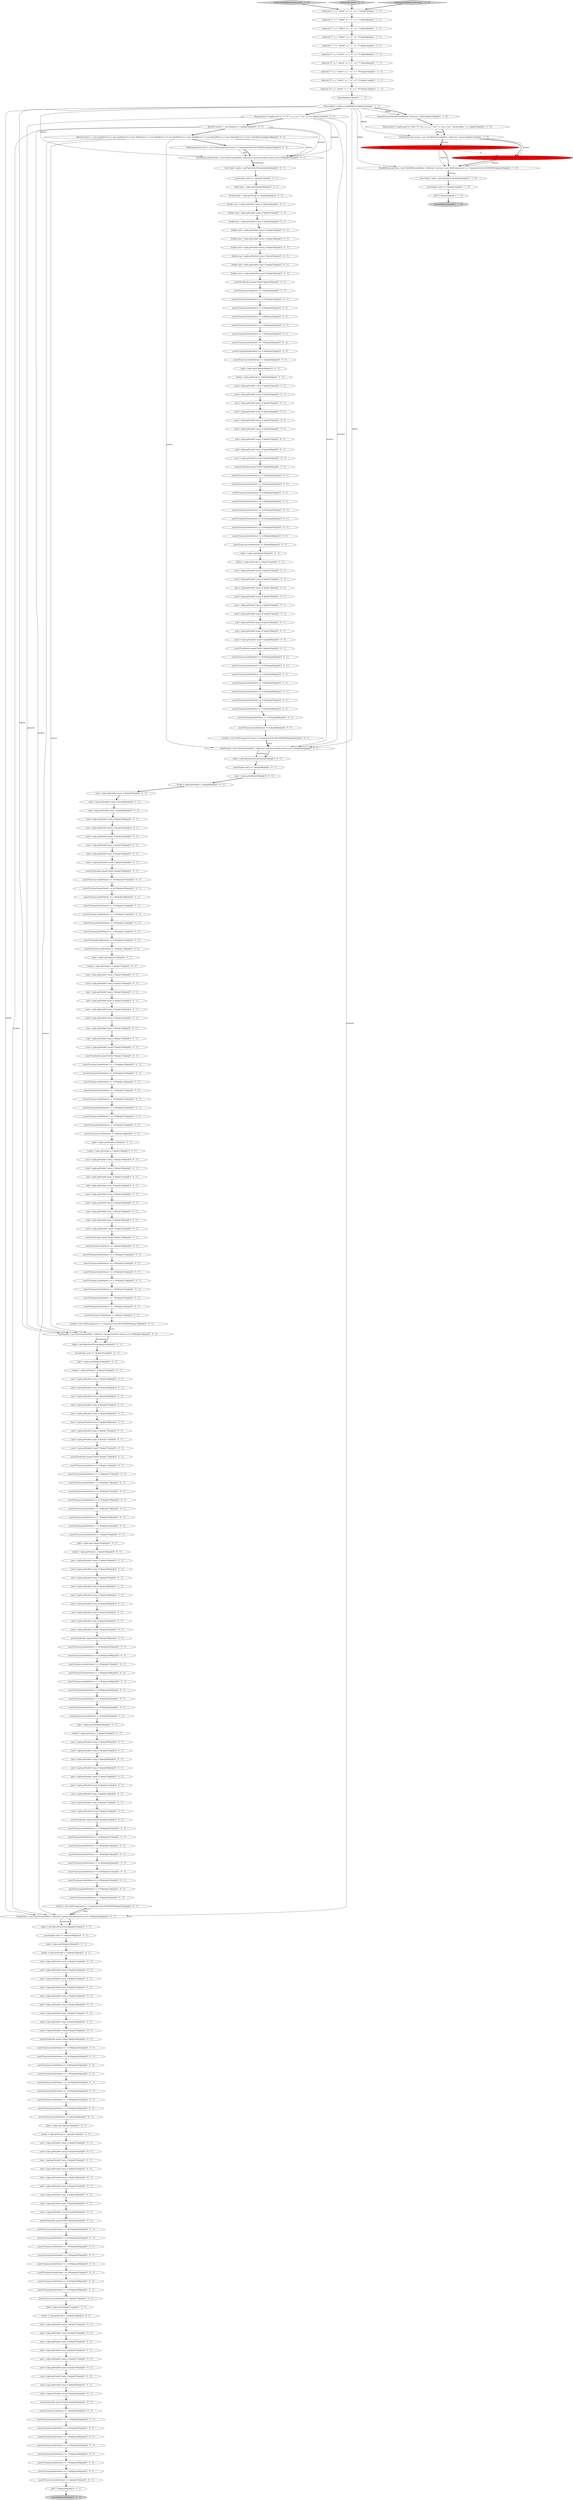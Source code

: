 digraph {
54 [style = filled, label = "assertTrue(bucket.equals(\"hello4\"))@@@39@@@['0', '0', '1']", fillcolor = white, shape = ellipse image = "AAA0AAABBB3BBB"];
265 [style = filled, label = "Double sumi = tuple.getDouble(\"sum(a_i)\")@@@30@@@['0', '0', '1']", fillcolor = white, shape = ellipse image = "AAA0AAABBB3BBB"];
154 [style = filled, label = "minf = tuple.getDouble(\"min(a_f)\")@@@75@@@['0', '0', '1']", fillcolor = white, shape = ellipse image = "AAA0AAABBB3BBB"];
94 [style = filled, label = "assertTrue(sumf.doubleValue() == 11.0D)@@@150@@@['0', '0', '1']", fillcolor = white, shape = ellipse image = "AAA0AAABBB3BBB"];
213 [style = filled, label = "count = tuple.getDouble(\"count(*)\")@@@193@@@['0', '0', '1']", fillcolor = white, shape = ellipse image = "AAA0AAABBB3BBB"];
297 [style = filled, label = "assertTrue(maxf.doubleValue() == 9.0D)@@@112@@@['0', '0', '1']", fillcolor = white, shape = ellipse image = "AAA0AAABBB3BBB"];
127 [style = filled, label = "avgi = tuple.getDouble(\"avg(a_i)\")@@@191@@@['0', '0', '1']", fillcolor = white, shape = ellipse image = "AAA0AAABBB3BBB"];
280 [style = filled, label = "assertTrue(avgf.doubleValue() == 6.5D)@@@89@@@['0', '0', '1']", fillcolor = white, shape = ellipse image = "AAA0AAABBB3BBB"];
294 [style = filled, label = "tuple = tuples.get(0)@@@229@@@['0', '0', '1']", fillcolor = white, shape = ellipse image = "AAA0AAABBB3BBB"];
274 [style = filled, label = "assertTrue(count.doubleValue() == 4)@@@270@@@['0', '0', '1']", fillcolor = white, shape = ellipse image = "AAA0AAABBB3BBB"];
257 [style = filled, label = "assertTrue(sumf.doubleValue() == 18.0D)@@@62@@@['0', '0', '1']", fillcolor = white, shape = ellipse image = "AAA0AAABBB3BBB"];
78 [style = filled, label = "assertTrue(mini.doubleValue() == 3.0D)@@@109@@@['0', '0', '1']", fillcolor = white, shape = ellipse image = "AAA0AAABBB3BBB"];
214 [style = filled, label = "assertTrue(avgf.doubleValue() == 5.5D)@@@47@@@['0', '0', '1']", fillcolor = white, shape = ellipse image = "AAA0AAABBB3BBB"];
84 [style = filled, label = "mini = tuple.getDouble(\"min(a_i)\")@@@74@@@['0', '0', '1']", fillcolor = white, shape = ellipse image = "AAA0AAABBB3BBB"];
255 [style = filled, label = "minf = tuple.getDouble(\"min(a_f)\")@@@209@@@['0', '0', '1']", fillcolor = white, shape = ellipse image = "AAA0AAABBB3BBB"];
293 [style = filled, label = "sumf = tuple.getDouble(\"sum(a_f)\")@@@274@@@['0', '0', '1']", fillcolor = white, shape = ellipse image = "AAA0AAABBB3BBB"];
148 [style = filled, label = "assertTrue(count.doubleValue() == 4)@@@136@@@['0', '0', '1']", fillcolor = white, shape = ellipse image = "AAA0AAABBB3BBB"];
136 [style = filled, label = "maxi = tuple.getDouble(\"max(a_i)\")@@@76@@@['0', '0', '1']", fillcolor = white, shape = ellipse image = "AAA0AAABBB3BBB"];
199 [style = filled, label = "assertTrue(maxf.doubleValue() == 10.0D)@@@221@@@['0', '0', '1']", fillcolor = white, shape = ellipse image = "AAA0AAABBB3BBB"];
271 [style = filled, label = "facetStream = new FacetStream(zkHost,\"collection1\",paramsA,buckets,metrics,sorts,100)@@@226@@@['0', '0', '1']", fillcolor = white, shape = ellipse image = "AAA0AAABBB3BBB"];
50 [style = filled, label = "maxf = tuple.getDouble(\"max(a_f)\")@@@211@@@['0', '0', '1']", fillcolor = white, shape = ellipse image = "AAA0AAABBB3BBB"];
216 [style = filled, label = "assertTrue(minf.doubleValue() == 1.0D)@@@219@@@['0', '0', '1']", fillcolor = white, shape = ellipse image = "AAA0AAABBB3BBB"];
180 [style = filled, label = "assertTrue(mini.doubleValue() == 4.0D)@@@285@@@['0', '0', '1']", fillcolor = white, shape = ellipse image = "AAA0AAABBB3BBB"];
142 [style = filled, label = "Map paramsA = mapParams(\"q\",\"*:*\",\"fl\",\"a_s,a_i,a_f\",\"sort\",\"a_s asc\")@@@15@@@['0', '0', '1']", fillcolor = white, shape = ellipse image = "AAA0AAABBB3BBB"];
251 [style = filled, label = "sumf = tuple.getDouble(\"sum(a_f)\")@@@253@@@['0', '0', '1']", fillcolor = white, shape = ellipse image = "AAA0AAABBB3BBB"];
161 [style = filled, label = "assertTrue(minf.doubleValue() == 3.0D)@@@198@@@['0', '0', '1']", fillcolor = white, shape = ellipse image = "AAA0AAABBB3BBB"];
195 [style = filled, label = "assertTrue(sumi.longValue() == 15)@@@174@@@['0', '0', '1']", fillcolor = white, shape = ellipse image = "AAA0AAABBB3BBB"];
259 [style = filled, label = "assertTrue(bucket.equals(\"hello4\"))@@@282@@@['0', '0', '1']", fillcolor = white, shape = ellipse image = "AAA0AAABBB3BBB"];
263 [style = filled, label = "sumi = tuple.getDouble(\"sum(a_i)\")@@@273@@@['0', '0', '1']", fillcolor = white, shape = ellipse image = "AAA0AAABBB3BBB"];
95 [style = filled, label = "sorts(0( = new FieldComparator(\"a_s\",ComparatorOrder.DESCENDING)@@@158@@@['0', '0', '1']", fillcolor = white, shape = ellipse image = "AAA0AAABBB3BBB"];
277 [style = filled, label = "mini = tuple.getDouble(\"min(a_i)\")@@@166@@@['0', '0', '1']", fillcolor = white, shape = ellipse image = "AAA0AAABBB3BBB"];
287 [style = filled, label = "maxi = tuple.getDouble(\"max(a_i)\")@@@122@@@['0', '0', '1']", fillcolor = white, shape = ellipse image = "AAA0AAABBB3BBB"];
244 [style = filled, label = "assertTrue(count.doubleValue() == 4)@@@224@@@['0', '0', '1']", fillcolor = white, shape = ellipse image = "AAA0AAABBB3BBB"];
249 [style = filled, label = "assertTrue(avgi.doubleValue() == 9.5D)@@@113@@@['0', '0', '1']", fillcolor = white, shape = ellipse image = "AAA0AAABBB3BBB"];
103 [style = filled, label = "sumf = tuple.getDouble(\"sum(a_f)\")@@@186@@@['0', '0', '1']", fillcolor = white, shape = ellipse image = "AAA0AAABBB3BBB"];
111 [style = filled, label = "FieldComparator(( sorts = {new FieldComparator(\"sum(a_i)\",ComparatorOrder.ASCENDING)}@@@22@@@['0', '0', '1']", fillcolor = white, shape = ellipse image = "AAA0AAABBB3BBB"];
197 [style = filled, label = "count = tuple.getDouble(\"count(*)\")@@@126@@@['0', '0', '1']", fillcolor = white, shape = ellipse image = "AAA0AAABBB3BBB"];
170 [style = filled, label = "assertTrue(avgi.doubleValue() == 4.25D)@@@247@@@['0', '0', '1']", fillcolor = white, shape = ellipse image = "AAA0AAABBB3BBB"];
118 [style = filled, label = "maxi = tuple.getDouble(\"max(a_i)\")@@@235@@@['0', '0', '1']", fillcolor = white, shape = ellipse image = "AAA0AAABBB3BBB"];
4 [style = filled, label = "indexr(id,\"0\",\"a_s\",\"hello0\",\"a_i\",\"0\",\"a_f\",\"1\")@@@3@@@['1', '1', '1']", fillcolor = white, shape = ellipse image = "AAA0AAABBB1BBB"];
98 [style = filled, label = "avgf = tuple.getDouble(\"avg(a_f)\")@@@259@@@['0', '0', '1']", fillcolor = white, shape = ellipse image = "AAA0AAABBB3BBB"];
137 [style = filled, label = "assertTrue(maxf.doubleValue() == 7.0D)@@@288@@@['0', '0', '1']", fillcolor = white, shape = ellipse image = "AAA0AAABBB3BBB"];
0 [style = filled, label = "indexr(id,\"2\",\"a_s\",\"hello0\",\"a_i\",\"2\",\"a_f\",\"2\")@@@4@@@['1', '1', '1']", fillcolor = white, shape = ellipse image = "AAA0AAABBB1BBB"];
140 [style = filled, label = "avgf = tuple.getDouble(\"avg(a_f)\")@@@104@@@['0', '0', '1']", fillcolor = white, shape = ellipse image = "AAA0AAABBB3BBB"];
143 [style = filled, label = "assertTrue(sumi.longValue() == 15)@@@40@@@['0', '0', '1']", fillcolor = white, shape = ellipse image = "AAA0AAABBB3BBB"];
164 [style = filled, label = "sumf = tuple.getDouble(\"sum(a_f)\")@@@207@@@['0', '0', '1']", fillcolor = white, shape = ellipse image = "AAA0AAABBB3BBB"];
26 [style = filled, label = "tuple = tuples.get(0)@@@95@@@['0', '0', '1']", fillcolor = white, shape = ellipse image = "AAA0AAABBB3BBB"];
166 [style = filled, label = "facetStream = new FacetStream(zkHost,\"collection1\",paramsA,buckets,metrics,sorts,100)@@@92@@@['0', '0', '1']", fillcolor = white, shape = ellipse image = "AAA0AAABBB3BBB"];
186 [style = filled, label = "maxi = tuple.getDouble(\"max(a_i)\")@@@256@@@['0', '0', '1']", fillcolor = white, shape = ellipse image = "AAA0AAABBB3BBB"];
187 [style = filled, label = "assertTrue(maxf.doubleValue() == 9.0D)@@@267@@@['0', '0', '1']", fillcolor = white, shape = ellipse image = "AAA0AAABBB3BBB"];
204 [style = filled, label = "assertTrue(sumf.doubleValue() == 18.0D)@@@217@@@['0', '0', '1']", fillcolor = white, shape = ellipse image = "AAA0AAABBB3BBB"];
23 [style = filled, label = "ReducerStream rstream = new ReducerStream(stream,new FieldEqualitor(\"a_s\"))@@@18@@@['0', '1', '0']", fillcolor = red, shape = ellipse image = "AAA1AAABBB2BBB"];
205 [style = filled, label = "sumf = tuple.getDouble(\"sum(a_f)\")@@@119@@@['0', '0', '1']", fillcolor = white, shape = ellipse image = "AAA0AAABBB3BBB"];
206 [style = filled, label = "assertTrue(avgi.doubleValue() == 7.5D)@@@180@@@['0', '0', '1']", fillcolor = white, shape = ellipse image = "AAA0AAABBB3BBB"];
223 [style = filled, label = "assertTrue(bucket.equals(\"hello4\"))@@@148@@@['0', '0', '1']", fillcolor = white, shape = ellipse image = "AAA0AAABBB3BBB"];
225 [style = filled, label = "count = tuple.getDouble(\"count(*)\")@@@281@@@['0', '0', '1']", fillcolor = white, shape = ellipse image = "AAA0AAABBB3BBB"];
217 [style = filled, label = "assertTrue(mini.doubleValue() == 0.0D)@@@63@@@['0', '0', '1']", fillcolor = white, shape = ellipse image = "AAA0AAABBB3BBB"];
115 [style = filled, label = "assertTrue(minf.doubleValue() == 4.0D)@@@152@@@['0', '0', '1']", fillcolor = white, shape = ellipse image = "AAA0AAABBB3BBB"];
200 [style = filled, label = "avgi = tuple.getDouble(\"avg(a_i)\")@@@103@@@['0', '0', '1']", fillcolor = white, shape = ellipse image = "AAA0AAABBB3BBB"];
91 [style = filled, label = "assertTrue(bucket.equals(\"hello3\"))@@@81@@@['0', '0', '1']", fillcolor = white, shape = ellipse image = "AAA0AAABBB3BBB"];
116 [style = filled, label = "maxi = tuple.getDouble(\"max(a_i)\")@@@55@@@['0', '0', '1']", fillcolor = white, shape = ellipse image = "AAA0AAABBB3BBB"];
189 [style = filled, label = "sumf = tuple.getDouble(\"sum(a_f)\")@@@52@@@['0', '0', '1']", fillcolor = white, shape = ellipse image = "AAA0AAABBB3BBB"];
273 [style = filled, label = "maxf = tuple.getDouble(\"max(a_f)\")@@@56@@@['0', '0', '1']", fillcolor = white, shape = ellipse image = "AAA0AAABBB3BBB"];
155 [style = filled, label = "assertTrue(sumi.doubleValue() == 38.0D)@@@262@@@['0', '0', '1']", fillcolor = white, shape = ellipse image = "AAA0AAABBB3BBB"];
279 [style = filled, label = "assertTrue(count.doubleValue() == 2)@@@157@@@['0', '0', '1']", fillcolor = white, shape = ellipse image = "AAA0AAABBB3BBB"];
107 [style = filled, label = "avgi = tuple.getDouble(\"avg(a_i)\")@@@279@@@['0', '0', '1']", fillcolor = white, shape = ellipse image = "AAA0AAABBB3BBB"];
296 [style = filled, label = "assertTrue(maxf.doubleValue() == 10.0D)@@@246@@@['0', '0', '1']", fillcolor = white, shape = ellipse image = "AAA0AAABBB3BBB"];
92 [style = filled, label = "assertTrue(mini.doubleValue() == 4.0D)@@@42@@@['0', '0', '1']", fillcolor = white, shape = ellipse image = "AAA0AAABBB3BBB"];
212 [style = filled, label = "assertTrue(avgf.doubleValue() == 4.5D)@@@223@@@['0', '0', '1']", fillcolor = white, shape = ellipse image = "AAA0AAABBB3BBB"];
65 [style = filled, label = "tuple = tuples.get(0)@@@162@@@['0', '0', '1']", fillcolor = white, shape = ellipse image = "AAA0AAABBB3BBB"];
42 [style = filled, label = "assertTrue(count.doubleValue() == 4)@@@249@@@['0', '0', '1']", fillcolor = white, shape = ellipse image = "AAA0AAABBB3BBB"];
256 [style = filled, label = "maxf = tuple.getDouble(\"max(a_f)\")@@@257@@@['0', '0', '1']", fillcolor = white, shape = ellipse image = "AAA0AAABBB3BBB"];
131 [style = filled, label = "FacetStream facetStream = new FacetStream(zkHost,\"collection1\",paramsA,buckets,metrics,sorts,100)@@@25@@@['0', '0', '1']", fillcolor = white, shape = ellipse image = "AAA0AAABBB3BBB"];
243 [style = filled, label = "sumf = tuple.getDouble(\"sum(a_f)\")@@@73@@@['0', '0', '1']", fillcolor = white, shape = ellipse image = "AAA0AAABBB3BBB"];
39 [style = filled, label = "tuple = tuples.get(2)@@@137@@@['0', '0', '1']", fillcolor = white, shape = ellipse image = "AAA0AAABBB3BBB"];
183 [style = filled, label = "assertTrue(avgf.doubleValue() == 6.5D)@@@114@@@['0', '0', '1']", fillcolor = white, shape = ellipse image = "AAA0AAABBB3BBB"];
240 [style = filled, label = "minf = tuple.getDouble(\"min(a_f)\")@@@188@@@['0', '0', '1']", fillcolor = white, shape = ellipse image = "AAA0AAABBB3BBB"];
247 [style = filled, label = "sumi = tuple.getDouble(\"sum(a_i)\")@@@206@@@['0', '0', '1']", fillcolor = white, shape = ellipse image = "AAA0AAABBB3BBB"];
191 [style = filled, label = "assertTrue(bucket.equals(\"hello0\"))@@@60@@@['0', '0', '1']", fillcolor = white, shape = ellipse image = "AAA0AAABBB3BBB"];
125 [style = filled, label = "minf = tuple.getDouble(\"min(a_f)\")@@@142@@@['0', '0', '1']", fillcolor = white, shape = ellipse image = "AAA0AAABBB3BBB"];
144 [style = filled, label = "avgi = tuple.getDouble(\"avg(a_i)\")@@@57@@@['0', '0', '1']", fillcolor = white, shape = ellipse image = "AAA0AAABBB3BBB"];
139 [style = filled, label = "sumf = tuple.getDouble(\"sum(a_f)\")@@@165@@@['0', '0', '1']", fillcolor = white, shape = ellipse image = "AAA0AAABBB3BBB"];
156 [style = filled, label = "tuple = tuples.get(1)@@@49@@@['0', '0', '1']", fillcolor = white, shape = ellipse image = "AAA0AAABBB3BBB"];
167 [style = filled, label = "count = tuple.getDouble(\"count(*)\")@@@105@@@['0', '0', '1']", fillcolor = white, shape = ellipse image = "AAA0AAABBB3BBB"];
215 [style = filled, label = "assertTrue(maxf.doubleValue() == 9.0D)@@@87@@@['0', '0', '1']", fillcolor = white, shape = ellipse image = "AAA0AAABBB3BBB"];
29 [style = filled, label = "assertTrue(minf.doubleValue() == 4.0D)@@@43@@@['0', '0', '1']", fillcolor = white, shape = ellipse image = "AAA0AAABBB3BBB"];
68 [style = filled, label = "facetStream = new FacetStream(zkHost,\"collection1\",paramsA,buckets,metrics,sorts,100)@@@159@@@['0', '0', '1']", fillcolor = white, shape = ellipse image = "AAA0AAABBB3BBB"];
72 [style = filled, label = "assert(tuples.size() == 3)@@@27@@@['0', '0', '1']", fillcolor = white, shape = ellipse image = "AAA0AAABBB3BBB"];
73 [style = filled, label = "tuples = getTuples(facetStream)@@@227@@@['0', '0', '1']", fillcolor = white, shape = ellipse image = "AAA0AAABBB3BBB"];
159 [style = filled, label = "assertTrue(bucket.equals(\"hello3\"))@@@106@@@['0', '0', '1']", fillcolor = white, shape = ellipse image = "AAA0AAABBB3BBB"];
281 [style = filled, label = "bucket = tuple.getString(\"a_s\")@@@71@@@['0', '0', '1']", fillcolor = white, shape = ellipse image = "AAA0AAABBB3BBB"];
278 [style = filled, label = "Double maxf = tuple.getDouble(\"max(a_f)\")@@@35@@@['0', '0', '1']", fillcolor = white, shape = ellipse image = "AAA0AAABBB3BBB"];
169 [style = filled, label = "assertTrue(maxi.doubleValue() == 14.0D)@@@65@@@['0', '0', '1']", fillcolor = white, shape = ellipse image = "AAA0AAABBB3BBB"];
207 [style = filled, label = "Metric(( metrics = {new SumMetric(\"a_i\"),new SumMetric(\"a_f\"),new MinMetric(\"a_i\"),new MinMetric(\"a_f\"),new MaxMetric(\"a_i\"),new MaxMetric(\"a_f\"),new MeanMetric(\"a_i\"),new MeanMetric(\"a_f\"),new CountMetric()}@@@19@@@['0', '0', '1']", fillcolor = white, shape = ellipse image = "AAA0AAABBB3BBB"];
254 [style = filled, label = "bucket = tuple.getString(\"a_s\")@@@163@@@['0', '0', '1']", fillcolor = white, shape = ellipse image = "AAA0AAABBB3BBB"];
253 [style = filled, label = "sumi = tuple.getDouble(\"sum(a_i)\")@@@139@@@['0', '0', '1']", fillcolor = white, shape = ellipse image = "AAA0AAABBB3BBB"];
60 [style = filled, label = "Double sumf = tuple.getDouble(\"sum(a_f)\")@@@31@@@['0', '0', '1']", fillcolor = white, shape = ellipse image = "AAA0AAABBB3BBB"];
119 [style = filled, label = "assertTrue(minf.doubleValue() == 4.0D)@@@286@@@['0', '0', '1']", fillcolor = white, shape = ellipse image = "AAA0AAABBB3BBB"];
63 [style = filled, label = "assertTrue(sumi.longValue() == 15)@@@149@@@['0', '0', '1']", fillcolor = white, shape = ellipse image = "AAA0AAABBB3BBB"];
291 [style = filled, label = "assertTrue(count.doubleValue() == 4)@@@69@@@['0', '0', '1']", fillcolor = white, shape = ellipse image = "AAA0AAABBB3BBB"];
17 [style = filled, label = "CloudSolrStream stream = new CloudSolrStream(zkHost,\"collection1\",paramsA)@@@17@@@['1', '1', '0']", fillcolor = white, shape = ellipse image = "AAA0AAABBB1BBB"];
27 [style = filled, label = "sumf = tuple.getDouble(\"sum(a_f)\")@@@232@@@['0', '0', '1']", fillcolor = white, shape = ellipse image = "AAA0AAABBB3BBB"];
121 [style = filled, label = "sumi = tuple.getDouble(\"sum(a_i)\")@@@97@@@['0', '0', '1']", fillcolor = white, shape = ellipse image = "AAA0AAABBB3BBB"];
11 [style = filled, label = "assert(tuples.size() == 0)@@@21@@@['1', '1', '0']", fillcolor = white, shape = ellipse image = "AAA0AAABBB1BBB"];
237 [style = filled, label = "maxi = tuple.getDouble(\"max(a_i)\")@@@101@@@['0', '0', '1']", fillcolor = white, shape = ellipse image = "AAA0AAABBB3BBB"];
178 [style = filled, label = "maxf = tuple.getDouble(\"max(a_f)\")@@@236@@@['0', '0', '1']", fillcolor = white, shape = ellipse image = "AAA0AAABBB3BBB"];
282 [style = filled, label = "assert(tuples.size() == 3)@@@94@@@['0', '0', '1']", fillcolor = white, shape = ellipse image = "AAA0AAABBB3BBB"];
106 [style = filled, label = "bucket = tuple.getString(\"a_s\")@@@205@@@['0', '0', '1']", fillcolor = white, shape = ellipse image = "AAA0AAABBB3BBB"];
35 [style = filled, label = "maxf = tuple.getDouble(\"max(a_f)\")@@@144@@@['0', '0', '1']", fillcolor = white, shape = ellipse image = "AAA0AAABBB3BBB"];
57 [style = filled, label = "maxf = tuple.getDouble(\"max(a_f)\")@@@169@@@['0', '0', '1']", fillcolor = white, shape = ellipse image = "AAA0AAABBB3BBB"];
67 [style = filled, label = "assertTrue(bucket.equals(\"hello0\"))@@@127@@@['0', '0', '1']", fillcolor = white, shape = ellipse image = "AAA0AAABBB3BBB"];
229 [style = filled, label = "avgf = tuple.getDouble(\"avg(a_f)\")@@@146@@@['0', '0', '1']", fillcolor = white, shape = ellipse image = "AAA0AAABBB3BBB"];
79 [style = filled, label = "assertTrue(sumf.doubleValue() == 26.0D)@@@108@@@['0', '0', '1']", fillcolor = white, shape = ellipse image = "AAA0AAABBB3BBB"];
176 [style = filled, label = "assertTrue(bucket.equals(\"hello4\"))@@@173@@@['0', '0', '1']", fillcolor = white, shape = ellipse image = "AAA0AAABBB3BBB"];
141 [style = filled, label = "mini = tuple.getDouble(\"min(a_i)\")@@@187@@@['0', '0', '1']", fillcolor = white, shape = ellipse image = "AAA0AAABBB3BBB"];
268 [style = filled, label = "sumi = tuple.getDouble(\"sum(a_i)\")@@@231@@@['0', '0', '1']", fillcolor = white, shape = ellipse image = "AAA0AAABBB3BBB"];
8 [style = filled, label = "commit()@@@13@@@['1', '1', '1']", fillcolor = white, shape = ellipse image = "AAA0AAABBB1BBB"];
14 [style = filled, label = "streamFactory.withCollectionZkHost(\"collection1\",zkHost)@@@15@@@['1', '1', '0']", fillcolor = white, shape = ellipse image = "AAA0AAABBB1BBB"];
292 [style = filled, label = "assertTrue(bucket.equals(\"hello0\"))@@@215@@@['0', '0', '1']", fillcolor = white, shape = ellipse image = "AAA0AAABBB3BBB"];
124 [style = filled, label = "tuple = tuples.get(2)@@@70@@@['0', '0', '1']", fillcolor = white, shape = ellipse image = "AAA0AAABBB3BBB"];
151 [style = filled, label = "tuple = tuples.get(1)@@@183@@@['0', '0', '1']", fillcolor = white, shape = ellipse image = "AAA0AAABBB3BBB"];
242 [style = filled, label = "bucket = tuple.getString(\"a_s\")@@@50@@@['0', '0', '1']", fillcolor = white, shape = ellipse image = "AAA0AAABBB3BBB"];
158 [style = filled, label = "del(\"*:*\")@@@292@@@['0', '0', '1']", fillcolor = white, shape = ellipse image = "AAA0AAABBB3BBB"];
270 [style = filled, label = "maxi = tuple.getDouble(\"max(a_i)\")@@@189@@@['0', '0', '1']", fillcolor = white, shape = ellipse image = "AAA0AAABBB3BBB"];
70 [style = filled, label = "assertTrue(avgf.doubleValue() == 5.5D)@@@156@@@['0', '0', '1']", fillcolor = white, shape = ellipse image = "AAA0AAABBB3BBB"];
109 [style = filled, label = "mini = tuple.getDouble(\"min(a_i)\")@@@254@@@['0', '0', '1']", fillcolor = white, shape = ellipse image = "AAA0AAABBB3BBB"];
222 [style = filled, label = "assertTrue(count.doubleValue() == 2)@@@182@@@['0', '0', '1']", fillcolor = white, shape = ellipse image = "AAA0AAABBB3BBB"];
153 [style = filled, label = "assertTrue(maxf.doubleValue() == 9.0D)@@@200@@@['0', '0', '1']", fillcolor = white, shape = ellipse image = "AAA0AAABBB3BBB"];
66 [style = filled, label = "bucket = tuple.getString(\"a_s\")@@@251@@@['0', '0', '1']", fillcolor = white, shape = ellipse image = "AAA0AAABBB3BBB"];
90 [style = filled, label = "assertTrue(minf.doubleValue() == 1.0D)@@@131@@@['0', '0', '1']", fillcolor = white, shape = ellipse image = "AAA0AAABBB3BBB"];
203 [style = filled, label = "assertTrue(sumi.doubleValue() == 38.0D)@@@107@@@['0', '0', '1']", fillcolor = white, shape = ellipse image = "AAA0AAABBB3BBB"];
80 [style = filled, label = "assertTrue(sumi.doubleValue() == 38.0D)@@@195@@@['0', '0', '1']", fillcolor = white, shape = ellipse image = "AAA0AAABBB3BBB"];
210 [style = filled, label = "mini = tuple.getDouble(\"min(a_i)\")@@@275@@@['0', '0', '1']", fillcolor = white, shape = ellipse image = "AAA0AAABBB3BBB"];
145 [style = filled, label = "Double count = tuple.getDouble(\"count(*)\")@@@38@@@['0', '0', '1']", fillcolor = white, shape = ellipse image = "AAA0AAABBB3BBB"];
120 [style = filled, label = "assertTrue(sumi.doubleValue() == 17.0D)@@@61@@@['0', '0', '1']", fillcolor = white, shape = ellipse image = "AAA0AAABBB3BBB"];
219 [style = filled, label = "count = tuple.getDouble(\"count(*)\")@@@147@@@['0', '0', '1']", fillcolor = white, shape = ellipse image = "AAA0AAABBB3BBB"];
5 [style = filled, label = "ReducerStream rstream = new ReducerStream(stream,new FieldComparator(\"a_s\",ComparatorOrder.ASCENDING))@@@18@@@['1', '0', '0']", fillcolor = red, shape = ellipse image = "AAA1AAABBB1BBB"];
37 [style = filled, label = "avgf = tuple.getDouble(\"avg(a_f)\")@@@238@@@['0', '0', '1']", fillcolor = white, shape = ellipse image = "AAA0AAABBB3BBB"];
198 [style = filled, label = "minf = tuple.getDouble(\"min(a_f)\")@@@121@@@['0', '0', '1']", fillcolor = white, shape = ellipse image = "AAA0AAABBB3BBB"];
185 [style = filled, label = "minf = tuple.getDouble(\"min(a_f)\")@@@255@@@['0', '0', '1']", fillcolor = white, shape = ellipse image = "AAA0AAABBB3BBB"];
224 [style = filled, label = "avgi = tuple.getDouble(\"avg(a_i)\")@@@258@@@['0', '0', '1']", fillcolor = white, shape = ellipse image = "AAA0AAABBB3BBB"];
55 [style = filled, label = "assertTrue(sumf.doubleValue() == 11.0D)@@@41@@@['0', '0', '1']", fillcolor = white, shape = ellipse image = "AAA0AAABBB3BBB"];
238 [style = filled, label = "assert(tuples.size() == 3)@@@228@@@['0', '0', '1']", fillcolor = white, shape = ellipse image = "AAA0AAABBB3BBB"];
174 [style = filled, label = "mini = tuple.getDouble(\"min(a_i)\")@@@233@@@['0', '0', '1']", fillcolor = white, shape = ellipse image = "AAA0AAABBB3BBB"];
22 [style = filled, label = "testZeroParallelReducerStream['0', '1', '0']", fillcolor = lightgray, shape = diamond image = "AAA0AAABBB2BBB"];
49 [style = filled, label = "maxi = tuple.getDouble(\"max(a_i)\")@@@168@@@['0', '0', '1']", fillcolor = white, shape = ellipse image = "AAA0AAABBB3BBB"];
233 [style = filled, label = "assertTrue(minf.doubleValue() == 4.0D)@@@177@@@['0', '0', '1']", fillcolor = white, shape = ellipse image = "AAA0AAABBB3BBB"];
7 [style = filled, label = "indexr(id,\"8\",\"a_s\",\"hello3\",\"a_i\",\"13\",\"a_f\",\"9\")@@@11@@@['1', '1', '1']", fillcolor = white, shape = ellipse image = "AAA0AAABBB1BBB"];
290 [style = filled, label = "count = tuple.getDouble(\"count(*)\")@@@80@@@['0', '0', '1']", fillcolor = white, shape = ellipse image = "AAA0AAABBB3BBB"];
264 [style = filled, label = "maxi = tuple.getDouble(\"max(a_i)\")@@@143@@@['0', '0', '1']", fillcolor = white, shape = ellipse image = "AAA0AAABBB3BBB"];
83 [style = filled, label = "sumi = tuple.getDouble(\"sum(a_i)\")@@@51@@@['0', '0', '1']", fillcolor = white, shape = ellipse image = "AAA0AAABBB3BBB"];
6 [style = filled, label = "indexr(id,\"7\",\"a_s\",\"hello3\",\"a_i\",\"12\",\"a_f\",\"8\")@@@10@@@['1', '1', '1']", fillcolor = white, shape = ellipse image = "AAA0AAABBB1BBB"];
38 [style = filled, label = "assertTrue(maxi.doubleValue() == 14.0D)@@@245@@@['0', '0', '1']", fillcolor = white, shape = ellipse image = "AAA0AAABBB3BBB"];
226 [style = filled, label = "assertTrue(maxi.doubleValue() == 11.0D)@@@44@@@['0', '0', '1']", fillcolor = white, shape = ellipse image = "AAA0AAABBB3BBB"];
190 [style = filled, label = "assertTrue(mini.doubleValue() == 4.0D)@@@176@@@['0', '0', '1']", fillcolor = white, shape = ellipse image = "AAA0AAABBB3BBB"];
100 [style = filled, label = "assertTrue(avgf.doubleValue() == 5.5D)@@@181@@@['0', '0', '1']", fillcolor = white, shape = ellipse image = "AAA0AAABBB3BBB"];
62 [style = filled, label = "maxf = tuple.getDouble(\"max(a_f)\")@@@123@@@['0', '0', '1']", fillcolor = white, shape = ellipse image = "AAA0AAABBB3BBB"];
13 [style = filled, label = "String zkHost = zkServer.getZkAddress()@@@14@@@['1', '1', '1']", fillcolor = white, shape = ellipse image = "AAA0AAABBB1BBB"];
21 [style = filled, label = "indexr(id,\"9\",\"a_s\",\"hello0\",\"a_i\",\"14\",\"a_f\",\"10\")@@@12@@@['1', '1', '1']", fillcolor = white, shape = ellipse image = "AAA0AAABBB1BBB"];
61 [style = filled, label = "sorts(0( = new FieldComparator(\"sum(a_i)\",ComparatorOrder.DESCENDING)@@@91@@@['0', '0', '1']", fillcolor = white, shape = ellipse image = "AAA0AAABBB3BBB"];
208 [style = filled, label = "minf = tuple.getDouble(\"min(a_f)\")@@@234@@@['0', '0', '1']", fillcolor = white, shape = ellipse image = "AAA0AAABBB3BBB"];
188 [style = filled, label = "assertTrue(minf.doubleValue() == 3.0D)@@@110@@@['0', '0', '1']", fillcolor = white, shape = ellipse image = "AAA0AAABBB3BBB"];
232 [style = filled, label = "assertTrue(mini.doubleValue() == 0.0D)@@@243@@@['0', '0', '1']", fillcolor = white, shape = ellipse image = "AAA0AAABBB3BBB"];
228 [style = filled, label = "bucket = tuple.getString(\"a_s\")@@@96@@@['0', '0', '1']", fillcolor = white, shape = ellipse image = "AAA0AAABBB3BBB"];
245 [style = filled, label = "Tuple tuple = tuples.get(0)@@@28@@@['0', '0', '1']", fillcolor = white, shape = ellipse image = "AAA0AAABBB3BBB"];
252 [style = filled, label = "assertTrue(avgi.doubleValue() == 7.5D)@@@155@@@['0', '0', '1']", fillcolor = white, shape = ellipse image = "AAA0AAABBB3BBB"];
269 [style = filled, label = "sumf = tuple.getDouble(\"sum(a_f)\")@@@140@@@['0', '0', '1']", fillcolor = white, shape = ellipse image = "AAA0AAABBB3BBB"];
32 [style = filled, label = "mini = tuple.getDouble(\"min(a_i)\")@@@120@@@['0', '0', '1']", fillcolor = white, shape = ellipse image = "AAA0AAABBB3BBB"];
86 [style = filled, label = "sumi = tuple.getDouble(\"sum(a_i)\")@@@72@@@['0', '0', '1']", fillcolor = white, shape = ellipse image = "AAA0AAABBB3BBB"];
235 [style = filled, label = "assertTrue(mini.doubleValue() == 0.0D)@@@218@@@['0', '0', '1']", fillcolor = white, shape = ellipse image = "AAA0AAABBB3BBB"];
75 [style = filled, label = "String bucket = tuple.getString(\"a_s\")@@@29@@@['0', '0', '1']", fillcolor = white, shape = ellipse image = "AAA0AAABBB3BBB"];
146 [style = filled, label = "assertTrue(mini.doubleValue() == 4.0D)@@@151@@@['0', '0', '1']", fillcolor = white, shape = ellipse image = "AAA0AAABBB3BBB"];
126 [style = filled, label = "mini = tuple.getDouble(\"min(a_i)\")@@@99@@@['0', '0', '1']", fillcolor = white, shape = ellipse image = "AAA0AAABBB3BBB"];
248 [style = filled, label = "assertTrue(avgf.doubleValue() == 6.5D)@@@202@@@['0', '0', '1']", fillcolor = white, shape = ellipse image = "AAA0AAABBB3BBB"];
18 [style = filled, label = "indexr(id,\"1\",\"a_s\",\"hello0\",\"a_i\",\"1\",\"a_f\",\"5\")@@@7@@@['1', '1', '1']", fillcolor = white, shape = ellipse image = "AAA0AAABBB1BBB"];
48 [style = filled, label = "count = tuple.getDouble(\"count(*)\")@@@260@@@['0', '0', '1']", fillcolor = white, shape = ellipse image = "AAA0AAABBB3BBB"];
52 [style = filled, label = "assertTrue(avgf.doubleValue() == 4.5D)@@@135@@@['0', '0', '1']", fillcolor = white, shape = ellipse image = "AAA0AAABBB3BBB"];
114 [style = filled, label = "assertTrue(avgi.doubleValue() == 4.25D)@@@222@@@['0', '0', '1']", fillcolor = white, shape = ellipse image = "AAA0AAABBB3BBB"];
184 [style = filled, label = "assertTrue(maxf.doubleValue() == 7.0D)@@@179@@@['0', '0', '1']", fillcolor = white, shape = ellipse image = "AAA0AAABBB3BBB"];
133 [style = filled, label = "assertTrue(bucket.equals(\"hello3\"))@@@194@@@['0', '0', '1']", fillcolor = white, shape = ellipse image = "AAA0AAABBB3BBB"];
285 [style = filled, label = "Double maxi = tuple.getDouble(\"max(a_i)\")@@@34@@@['0', '0', '1']", fillcolor = white, shape = ellipse image = "AAA0AAABBB3BBB"];
241 [style = filled, label = "assertTrue(maxf.doubleValue() == 10.0D)@@@66@@@['0', '0', '1']", fillcolor = white, shape = ellipse image = "AAA0AAABBB3BBB"];
102 [style = filled, label = "avgi = tuple.getDouble(\"avg(a_i)\")@@@145@@@['0', '0', '1']", fillcolor = white, shape = ellipse image = "AAA0AAABBB3BBB"];
82 [style = filled, label = "Double avgf = tuple.getDouble(\"avg(a_f)\")@@@37@@@['0', '0', '1']", fillcolor = white, shape = ellipse image = "AAA0AAABBB3BBB"];
261 [style = filled, label = "assertTrue(sumf.doubleValue() == 26.0D)@@@196@@@['0', '0', '1']", fillcolor = white, shape = ellipse image = "AAA0AAABBB3BBB"];
132 [style = filled, label = "count = tuple.getDouble(\"count(*)\")@@@239@@@['0', '0', '1']", fillcolor = white, shape = ellipse image = "AAA0AAABBB3BBB"];
194 [style = filled, label = "avgf = tuple.getDouble(\"avg(a_f)\")@@@213@@@['0', '0', '1']", fillcolor = white, shape = ellipse image = "AAA0AAABBB3BBB"];
211 [style = filled, label = "maxf = tuple.getDouble(\"max(a_f)\")@@@102@@@['0', '0', '1']", fillcolor = white, shape = ellipse image = "AAA0AAABBB3BBB"];
19 [style = filled, label = "indexr(id,\"3\",\"a_s\",\"hello3\",\"a_i\",\"3\",\"a_f\",\"3\")@@@5@@@['1', '1', '1']", fillcolor = white, shape = ellipse image = "AAA0AAABBB1BBB"];
230 [style = filled, label = "assertTrue(maxi.doubleValue() == 11.0D)@@@178@@@['0', '0', '1']", fillcolor = white, shape = ellipse image = "AAA0AAABBB3BBB"];
110 [style = filled, label = "bucket = tuple.getString(\"a_s\")@@@138@@@['0', '0', '1']", fillcolor = white, shape = ellipse image = "AAA0AAABBB3BBB"];
89 [style = filled, label = "assertTrue(avgi.doubleValue() == 4.25D)@@@134@@@['0', '0', '1']", fillcolor = white, shape = ellipse image = "AAA0AAABBB3BBB"];
112 [style = filled, label = "assertTrue(maxf.doubleValue() == 10.0D)@@@133@@@['0', '0', '1']", fillcolor = white, shape = ellipse image = "AAA0AAABBB3BBB"];
147 [style = filled, label = "assertTrue(sumf.doubleValue() == 26.0D)@@@83@@@['0', '0', '1']", fillcolor = white, shape = ellipse image = "AAA0AAABBB3BBB"];
64 [style = filled, label = "assertTrue(minf.doubleValue() == 1.0D)@@@244@@@['0', '0', '1']", fillcolor = white, shape = ellipse image = "AAA0AAABBB3BBB"];
163 [style = filled, label = "avgf = tuple.getDouble(\"avg(a_f)\")@@@125@@@['0', '0', '1']", fillcolor = white, shape = ellipse image = "AAA0AAABBB3BBB"];
93 [style = filled, label = "sorts(0( = new FieldComparator(\"a_s\",ComparatorOrder.ASCENDING)@@@225@@@['0', '0', '1']", fillcolor = white, shape = ellipse image = "AAA0AAABBB3BBB"];
289 [style = filled, label = "Bucket(( buckets = {new Bucket(\"a_s\")}@@@16@@@['0', '0', '1']", fillcolor = white, shape = ellipse image = "AAA0AAABBB3BBB"];
138 [style = filled, label = "assertTrue(bucket.equals(\"hello0\"))@@@240@@@['0', '0', '1']", fillcolor = white, shape = ellipse image = "AAA0AAABBB3BBB"];
276 [style = filled, label = "mini = tuple.getDouble(\"min(a_i)\")@@@208@@@['0', '0', '1']", fillcolor = white, shape = ellipse image = "AAA0AAABBB3BBB"];
234 [style = filled, label = "avgi = tuple.getDouble(\"avg(a_i)\")@@@78@@@['0', '0', '1']", fillcolor = white, shape = ellipse image = "AAA0AAABBB3BBB"];
171 [style = filled, label = "assertTrue(mini.doubleValue() == 3.0D)@@@264@@@['0', '0', '1']", fillcolor = white, shape = ellipse image = "AAA0AAABBB3BBB"];
87 [style = filled, label = "minf = tuple.getDouble(\"min(a_f)\")@@@100@@@['0', '0', '1']", fillcolor = white, shape = ellipse image = "AAA0AAABBB3BBB"];
2 [style = filled, label = "List<Tuple> tuples = getTuples(pstream)@@@20@@@['1', '1', '0']", fillcolor = white, shape = ellipse image = "AAA0AAABBB1BBB"];
34 [style = filled, label = "assertTrue(avgi.doubleValue() == 4.25D)@@@67@@@['0', '0', '1']", fillcolor = white, shape = ellipse image = "AAA0AAABBB3BBB"];
43 [style = filled, label = "avgf = tuple.getDouble(\"avg(a_f)\")@@@58@@@['0', '0', '1']", fillcolor = white, shape = ellipse image = "AAA0AAABBB3BBB"];
272 [style = filled, label = "assertTrue(sumf.doubleValue() == 18.0D)@@@242@@@['0', '0', '1']", fillcolor = white, shape = ellipse image = "AAA0AAABBB3BBB"];
88 [style = filled, label = "assertTrue(maxi.doubleValue() == 11.0D)@@@153@@@['0', '0', '1']", fillcolor = white, shape = ellipse image = "AAA0AAABBB3BBB"];
113 [style = filled, label = "sumf = tuple.getDouble(\"sum(a_f)\")@@@98@@@['0', '0', '1']", fillcolor = white, shape = ellipse image = "AAA0AAABBB3BBB"];
221 [style = filled, label = "maxf = tuple.getDouble(\"max(a_f)\")@@@190@@@['0', '0', '1']", fillcolor = white, shape = ellipse image = "AAA0AAABBB3BBB"];
77 [style = filled, label = "assertTrue(mini.doubleValue() == 3.0D)@@@84@@@['0', '0', '1']", fillcolor = white, shape = ellipse image = "AAA0AAABBB3BBB"];
3 [style = filled, label = "del(\"*:*\")@@@22@@@['1', '1', '0']", fillcolor = white, shape = ellipse image = "AAA0AAABBB1BBB"];
117 [style = filled, label = "avgi = tuple.getDouble(\"avg(a_i)\")@@@237@@@['0', '0', '1']", fillcolor = white, shape = ellipse image = "AAA0AAABBB3BBB"];
74 [style = filled, label = "assertTrue(avgf.doubleValue() == 4.5D)@@@248@@@['0', '0', '1']", fillcolor = white, shape = ellipse image = "AAA0AAABBB3BBB"];
179 [style = filled, label = "avgi = tuple.getDouble(\"avg(a_i)\")@@@212@@@['0', '0', '1']", fillcolor = white, shape = ellipse image = "AAA0AAABBB3BBB"];
129 [style = filled, label = "tuple = tuples.get(2)@@@204@@@['0', '0', '1']", fillcolor = white, shape = ellipse image = "AAA0AAABBB3BBB"];
202 [style = filled, label = "assertTrue(avgf.doubleValue() == 6.5D)@@@269@@@['0', '0', '1']", fillcolor = white, shape = ellipse image = "AAA0AAABBB3BBB"];
246 [style = filled, label = "assertTrue(sumf.doubleValue() == 11.0D)@@@175@@@['0', '0', '1']", fillcolor = white, shape = ellipse image = "AAA0AAABBB3BBB"];
104 [style = filled, label = "assertTrue(count.doubleValue() == 4)@@@203@@@['0', '0', '1']", fillcolor = white, shape = ellipse image = "AAA0AAABBB3BBB"];
149 [style = filled, label = "assertTrue(sumi.doubleValue() == 17.0D)@@@241@@@['0', '0', '1']", fillcolor = white, shape = ellipse image = "AAA0AAABBB3BBB"];
30 [style = filled, label = "Double avgi = tuple.getDouble(\"avg(a_i)\")@@@36@@@['0', '0', '1']", fillcolor = white, shape = ellipse image = "AAA0AAABBB3BBB"];
45 [style = filled, label = "sumi = tuple.getDouble(\"sum(a_i)\")@@@118@@@['0', '0', '1']", fillcolor = white, shape = ellipse image = "AAA0AAABBB3BBB"];
47 [style = filled, label = "assertTrue(maxf.doubleValue() == 7.0D)@@@45@@@['0', '0', '1']", fillcolor = white, shape = ellipse image = "AAA0AAABBB3BBB"];
175 [style = filled, label = "assertTrue(maxi.doubleValue() == 11.0D)@@@287@@@['0', '0', '1']", fillcolor = white, shape = ellipse image = "AAA0AAABBB3BBB"];
53 [style = filled, label = "count = tuple.getDouble(\"count(*)\")@@@172@@@['0', '0', '1']", fillcolor = white, shape = ellipse image = "AAA0AAABBB3BBB"];
201 [style = filled, label = "tuple = tuples.get(1)@@@116@@@['0', '0', '1']", fillcolor = white, shape = ellipse image = "AAA0AAABBB3BBB"];
101 [style = filled, label = "assertTrue(minf.doubleValue() == 3.0D)@@@85@@@['0', '0', '1']", fillcolor = white, shape = ellipse image = "AAA0AAABBB3BBB"];
162 [style = filled, label = "assertTrue(maxi.doubleValue() == 13.0D)@@@199@@@['0', '0', '1']", fillcolor = white, shape = ellipse image = "AAA0AAABBB3BBB"];
239 [style = filled, label = "assertTrue(avgf.doubleValue() == 4.5D)@@@68@@@['0', '0', '1']", fillcolor = white, shape = ellipse image = "AAA0AAABBB3BBB"];
51 [style = filled, label = "Double mini = tuple.getDouble(\"min(a_i)\")@@@32@@@['0', '0', '1']", fillcolor = white, shape = ellipse image = "AAA0AAABBB3BBB"];
134 [style = filled, label = "tuples = getTuples(facetStream)@@@160@@@['0', '0', '1']", fillcolor = white, shape = ellipse image = "AAA0AAABBB3BBB"];
181 [style = filled, label = "assertTrue(avgi.doubleValue() == 9.5D)@@@268@@@['0', '0', '1']", fillcolor = white, shape = ellipse image = "AAA0AAABBB3BBB"];
9 [style = filled, label = "indexr(id,\"4\",\"a_s\",\"hello4\",\"a_i\",\"4\",\"a_f\",\"4\")@@@6@@@['1', '1', '1']", fillcolor = white, shape = ellipse image = "AAA0AAABBB1BBB"];
44 [style = filled, label = "assertTrue(maxi.doubleValue() == 14.0D)@@@132@@@['0', '0', '1']", fillcolor = white, shape = ellipse image = "AAA0AAABBB3BBB"];
295 [style = filled, label = "count = tuple.getDouble(\"count(*)\")@@@59@@@['0', '0', '1']", fillcolor = white, shape = ellipse image = "AAA0AAABBB3BBB"];
15 [style = filled, label = "commit()@@@23@@@['1', '1', '0']", fillcolor = lightgray, shape = ellipse image = "AAA0AAABBB1BBB"];
135 [style = filled, label = "sumi = tuple.getDouble(\"sum(a_i)\")@@@185@@@['0', '0', '1']", fillcolor = white, shape = ellipse image = "AAA0AAABBB3BBB"];
76 [style = filled, label = "bucket = tuple.getString(\"a_s\")@@@184@@@['0', '0', '1']", fillcolor = white, shape = ellipse image = "AAA0AAABBB3BBB"];
41 [style = filled, label = "assertTrue(maxi.doubleValue() == 14.0D)@@@220@@@['0', '0', '1']", fillcolor = white, shape = ellipse image = "AAA0AAABBB3BBB"];
105 [style = filled, label = "minf = tuple.getDouble(\"min(a_f)\")@@@276@@@['0', '0', '1']", fillcolor = white, shape = ellipse image = "AAA0AAABBB3BBB"];
130 [style = filled, label = "assertTrue(sumi.doubleValue() == 17.0D)@@@216@@@['0', '0', '1']", fillcolor = white, shape = ellipse image = "AAA0AAABBB3BBB"];
220 [style = filled, label = "avgf = tuple.getDouble(\"avg(a_f)\")@@@280@@@['0', '0', '1']", fillcolor = white, shape = ellipse image = "AAA0AAABBB3BBB"];
275 [style = filled, label = "assertTrue(avgi.doubleValue() == 9.5D)@@@88@@@['0', '0', '1']", fillcolor = white, shape = ellipse image = "AAA0AAABBB3BBB"];
56 [style = filled, label = "maxi = tuple.getDouble(\"max(a_i)\")@@@277@@@['0', '0', '1']", fillcolor = white, shape = ellipse image = "AAA0AAABBB3BBB"];
192 [style = filled, label = "assertTrue(maxi.doubleValue() == 13.0D)@@@111@@@['0', '0', '1']", fillcolor = white, shape = ellipse image = "AAA0AAABBB3BBB"];
123 [style = filled, label = "assertTrue(bucket.equals(\"hello3\"))@@@261@@@['0', '0', '1']", fillcolor = white, shape = ellipse image = "AAA0AAABBB3BBB"];
20 [style = filled, label = "Map paramsA = mapParams(\"q\",\"blah\",\"fl\",\"id,a_s,a_i,a_f\",\"sort\",\"a_s asc,a_f asc\",\"partitionKeys\",\"a_s\")@@@16@@@['1', '1', '0']", fillcolor = white, shape = ellipse image = "AAA0AAABBB1BBB"];
81 [style = filled, label = "mini = tuple.getDouble(\"min(a_i)\")@@@53@@@['0', '0', '1']", fillcolor = white, shape = ellipse image = "AAA0AAABBB3BBB"];
258 [style = filled, label = "sumi = tuple.getDouble(\"sum(a_i)\")@@@252@@@['0', '0', '1']", fillcolor = white, shape = ellipse image = "AAA0AAABBB3BBB"];
266 [style = filled, label = "assertTrue(avgi.doubleValue() == 9.5D)@@@201@@@['0', '0', '1']", fillcolor = white, shape = ellipse image = "AAA0AAABBB3BBB"];
283 [style = filled, label = "assertTrue(mini.doubleValue() == 3.0D)@@@197@@@['0', '0', '1']", fillcolor = white, shape = ellipse image = "AAA0AAABBB3BBB"];
177 [style = filled, label = "assertTrue(minf.doubleValue() == 1.0D)@@@64@@@['0', '0', '1']", fillcolor = white, shape = ellipse image = "AAA0AAABBB3BBB"];
97 [style = filled, label = "bucket = tuple.getString(\"a_s\")@@@117@@@['0', '0', '1']", fillcolor = white, shape = ellipse image = "AAA0AAABBB3BBB"];
209 [style = filled, label = "assertTrue(sumf.doubleValue() == 26.0D)@@@263@@@['0', '0', '1']", fillcolor = white, shape = ellipse image = "AAA0AAABBB3BBB"];
108 [style = filled, label = "assertTrue(count.doubleValue() == 2)@@@291@@@['0', '0', '1']", fillcolor = white, shape = ellipse image = "AAA0AAABBB3BBB"];
24 [style = filled, label = "bucket = tuple.getString(\"a_s\")@@@230@@@['0', '0', '1']", fillcolor = white, shape = ellipse image = "AAA0AAABBB3BBB"];
59 [style = filled, label = "assertTrue(sumi.doubleValue() == 17.0D)@@@128@@@['0', '0', '1']", fillcolor = white, shape = ellipse image = "AAA0AAABBB3BBB"];
173 [style = filled, label = "testFacetStream['0', '0', '1']", fillcolor = lightgray, shape = diamond image = "AAA0AAABBB3BBB"];
33 [style = filled, label = "sumi = tuple.getDouble(\"sum(a_i)\")@@@164@@@['0', '0', '1']", fillcolor = white, shape = ellipse image = "AAA0AAABBB3BBB"];
157 [style = filled, label = "assertTrue(sumi.longValue() == 15)@@@283@@@['0', '0', '1']", fillcolor = white, shape = ellipse image = "AAA0AAABBB3BBB"];
58 [style = filled, label = "avgf = tuple.getDouble(\"avg(a_f)\")@@@192@@@['0', '0', '1']", fillcolor = white, shape = ellipse image = "AAA0AAABBB3BBB"];
1 [style = filled, label = "testZeroParallelReducerStream['1', '0', '0']", fillcolor = lightgray, shape = diamond image = "AAA0AAABBB1BBB"];
25 [style = filled, label = "count = tuple.getDouble(\"count(*)\")@@@214@@@['0', '0', '1']", fillcolor = white, shape = ellipse image = "AAA0AAABBB3BBB"];
99 [style = filled, label = "assertTrue(count.doubleValue() == 4)@@@90@@@['0', '0', '1']", fillcolor = white, shape = ellipse image = "AAA0AAABBB3BBB"];
236 [style = filled, label = "Double minf = tuple.getDouble(\"min(a_f)\")@@@33@@@['0', '0', '1']", fillcolor = white, shape = ellipse image = "AAA0AAABBB3BBB"];
160 [style = filled, label = "mini = tuple.getDouble(\"min(a_i)\")@@@141@@@['0', '0', '1']", fillcolor = white, shape = ellipse image = "AAA0AAABBB3BBB"];
196 [style = filled, label = "maxi = tuple.getDouble(\"max(a_i)\")@@@210@@@['0', '0', '1']", fillcolor = white, shape = ellipse image = "AAA0AAABBB3BBB"];
96 [style = filled, label = "assertTrue(maxf.doubleValue() == 7.0D)@@@154@@@['0', '0', '1']", fillcolor = white, shape = ellipse image = "AAA0AAABBB3BBB"];
262 [style = filled, label = "minf = tuple.getDouble(\"min(a_f)\")@@@54@@@['0', '0', '1']", fillcolor = white, shape = ellipse image = "AAA0AAABBB3BBB"];
288 [style = filled, label = "tuple = tuples.get(1)@@@250@@@['0', '0', '1']", fillcolor = white, shape = ellipse image = "AAA0AAABBB3BBB"];
165 [style = filled, label = "assertTrue(maxi.doubleValue() == 13.0D)@@@266@@@['0', '0', '1']", fillcolor = white, shape = ellipse image = "AAA0AAABBB3BBB"];
218 [style = filled, label = "avgi = tuple.getDouble(\"avg(a_i)\")@@@124@@@['0', '0', '1']", fillcolor = white, shape = ellipse image = "AAA0AAABBB3BBB"];
12 [style = filled, label = "ParallelStream pstream = new ParallelStream(zkHost,\"collection1\",rstream,2,new FieldComparator(\"a_s\",ComparatorOrder.ASCENDING))@@@19@@@['1', '1', '0']", fillcolor = white, shape = ellipse image = "AAA0AAABBB1BBB"];
227 [style = filled, label = "bucket = tuple.getString(\"a_s\")@@@272@@@['0', '0', '1']", fillcolor = white, shape = ellipse image = "AAA0AAABBB3BBB"];
10 [style = filled, label = "indexr(id,\"5\",\"a_s\",\"hello3\",\"a_i\",\"10\",\"a_f\",\"6\")@@@8@@@['1', '1', '1']", fillcolor = white, shape = ellipse image = "AAA0AAABBB1BBB"];
193 [style = filled, label = "assertTrue(avgf.doubleValue() == 5.5D)@@@290@@@['0', '0', '1']", fillcolor = white, shape = ellipse image = "AAA0AAABBB3BBB"];
85 [style = filled, label = "assertTrue(avgi.doubleValue() == 7.5D)@@@46@@@['0', '0', '1']", fillcolor = white, shape = ellipse image = "AAA0AAABBB3BBB"];
182 [style = filled, label = "assertTrue(sumf.doubleValue() == 18.0D)@@@129@@@['0', '0', '1']", fillcolor = white, shape = ellipse image = "AAA0AAABBB3BBB"];
168 [style = filled, label = "avgi = tuple.getDouble(\"avg(a_i)\")@@@170@@@['0', '0', '1']", fillcolor = white, shape = ellipse image = "AAA0AAABBB3BBB"];
69 [style = filled, label = "maxf = tuple.getDouble(\"max(a_f)\")@@@278@@@['0', '0', '1']", fillcolor = white, shape = ellipse image = "AAA0AAABBB3BBB"];
172 [style = filled, label = "assertTrue(maxi.doubleValue() == 13.0D)@@@86@@@['0', '0', '1']", fillcolor = white, shape = ellipse image = "AAA0AAABBB3BBB"];
16 [style = filled, label = "indexr(id,\"6\",\"a_s\",\"hello4\",\"a_i\",\"11\",\"a_f\",\"7\")@@@9@@@['1', '1', '1']", fillcolor = white, shape = ellipse image = "AAA0AAABBB1BBB"];
31 [style = filled, label = "maxf = tuple.getDouble(\"max(a_f)\")@@@77@@@['0', '0', '1']", fillcolor = white, shape = ellipse image = "AAA0AAABBB3BBB"];
150 [style = filled, label = "assertTrue(minf.doubleValue() == 3.0D)@@@265@@@['0', '0', '1']", fillcolor = white, shape = ellipse image = "AAA0AAABBB3BBB"];
250 [style = filled, label = "avgf = tuple.getDouble(\"avg(a_f)\")@@@171@@@['0', '0', '1']", fillcolor = white, shape = ellipse image = "AAA0AAABBB3BBB"];
71 [style = filled, label = "assertTrue(avgi.doubleValue() == 7.5D)@@@289@@@['0', '0', '1']", fillcolor = white, shape = ellipse image = "AAA0AAABBB3BBB"];
122 [style = filled, label = "assertTrue(sumi.doubleValue() == 38.0D)@@@82@@@['0', '0', '1']", fillcolor = white, shape = ellipse image = "AAA0AAABBB3BBB"];
46 [style = filled, label = "assert(tuples.size() == 3)@@@161@@@['0', '0', '1']", fillcolor = white, shape = ellipse image = "AAA0AAABBB3BBB"];
128 [style = filled, label = "assertTrue(mini.doubleValue() == 0.0D)@@@130@@@['0', '0', '1']", fillcolor = white, shape = ellipse image = "AAA0AAABBB3BBB"];
260 [style = filled, label = "commit()@@@293@@@['0', '0', '1']", fillcolor = lightgray, shape = ellipse image = "AAA0AAABBB3BBB"];
28 [style = filled, label = "tuples = getTuples(facetStream)@@@93@@@['0', '0', '1']", fillcolor = white, shape = ellipse image = "AAA0AAABBB3BBB"];
267 [style = filled, label = "assertTrue(count.doubleValue() == 4)@@@115@@@['0', '0', '1']", fillcolor = white, shape = ellipse image = "AAA0AAABBB3BBB"];
36 [style = filled, label = "minf = tuple.getDouble(\"min(a_f)\")@@@167@@@['0', '0', '1']", fillcolor = white, shape = ellipse image = "AAA0AAABBB3BBB"];
231 [style = filled, label = "assertTrue(sumf.doubleValue() == 11.0D)@@@284@@@['0', '0', '1']", fillcolor = white, shape = ellipse image = "AAA0AAABBB3BBB"];
284 [style = filled, label = "List<Tuple> tuples = getTuples(facetStream)@@@26@@@['0', '0', '1']", fillcolor = white, shape = ellipse image = "AAA0AAABBB3BBB"];
286 [style = filled, label = "avgf = tuple.getDouble(\"avg(a_f)\")@@@79@@@['0', '0', '1']", fillcolor = white, shape = ellipse image = "AAA0AAABBB3BBB"];
152 [style = filled, label = "assertTrue(count.doubleValue() == 2)@@@48@@@['0', '0', '1']", fillcolor = white, shape = ellipse image = "AAA0AAABBB3BBB"];
40 [style = filled, label = "tuple = tuples.get(2)@@@271@@@['0', '0', '1']", fillcolor = white, shape = ellipse image = "AAA0AAABBB3BBB"];
208->118 [style = bold, label=""];
23->12 [style = solid, label="rstream"];
244->93 [style = bold, label=""];
195->246 [style = bold, label=""];
104->129 [style = bold, label=""];
154->136 [style = bold, label=""];
293->210 [style = bold, label=""];
243->84 [style = bold, label=""];
155->209 [style = bold, label=""];
122->147 [style = bold, label=""];
67->59 [style = bold, label=""];
206->100 [style = bold, label=""];
192->297 [style = bold, label=""];
39->110 [style = bold, label=""];
268->27 [style = bold, label=""];
76->135 [style = bold, label=""];
239->291 [style = bold, label=""];
188->192 [style = bold, label=""];
205->32 [style = bold, label=""];
175->137 [style = bold, label=""];
21->8 [style = bold, label=""];
276->255 [style = bold, label=""];
142->68 [style = solid, label="paramsA"];
136->31 [style = bold, label=""];
83->189 [style = bold, label=""];
267->201 [style = bold, label=""];
129->106 [style = bold, label=""];
152->156 [style = bold, label=""];
157->231 [style = bold, label=""];
226->47 [style = bold, label=""];
140->167 [style = bold, label=""];
110->253 [style = bold, label=""];
128->90 [style = bold, label=""];
240->270 [style = bold, label=""];
41->199 [style = bold, label=""];
277->36 [style = bold, label=""];
113->126 [style = bold, label=""];
184->206 [style = bold, label=""];
99->61 [style = bold, label=""];
22->4 [style = bold, label=""];
213->133 [style = bold, label=""];
34->239 [style = bold, label=""];
166->28 [style = bold, label=""];
233->230 [style = bold, label=""];
12->2 [style = bold, label=""];
101->172 [style = bold, label=""];
230->184 [style = bold, label=""];
287->62 [style = bold, label=""];
161->162 [style = bold, label=""];
19->9 [style = bold, label=""];
191->120 [style = bold, label=""];
33->139 [style = bold, label=""];
222->151 [style = bold, label=""];
13->142 [style = bold, label=""];
289->207 [style = bold, label=""];
209->171 [style = bold, label=""];
223->63 [style = bold, label=""];
115->88 [style = bold, label=""];
81->262 [style = bold, label=""];
48->123 [style = bold, label=""];
54->143 [style = bold, label=""];
27->174 [style = bold, label=""];
65->254 [style = bold, label=""];
23->12 [style = bold, label=""];
138->149 [style = bold, label=""];
51->236 [style = bold, label=""];
143->55 [style = bold, label=""];
274->40 [style = bold, label=""];
203->79 [style = bold, label=""];
169->241 [style = bold, label=""];
127->58 [style = bold, label=""];
236->285 [style = bold, label=""];
13->14 [style = bold, label=""];
292->130 [style = bold, label=""];
200->140 [style = bold, label=""];
286->290 [style = bold, label=""];
114->212 [style = bold, label=""];
265->60 [style = bold, label=""];
14->20 [style = bold, label=""];
139->277 [style = bold, label=""];
60->51 [style = bold, label=""];
281->86 [style = bold, label=""];
17->5 [style = bold, label=""];
1->4 [style = bold, label=""];
72->245 [style = bold, label=""];
237->211 [style = bold, label=""];
57->168 [style = bold, label=""];
207->111 [style = bold, label=""];
296->170 [style = bold, label=""];
25->292 [style = bold, label=""];
142->271 [style = solid, label="paramsA"];
55->92 [style = bold, label=""];
278->30 [style = bold, label=""];
295->191 [style = bold, label=""];
0->19 [style = bold, label=""];
30->82 [style = bold, label=""];
86->243 [style = bold, label=""];
123->155 [style = bold, label=""];
102->229 [style = bold, label=""];
16->6 [style = bold, label=""];
35->102 [style = bold, label=""];
133->80 [style = bold, label=""];
117->37 [style = bold, label=""];
256->224 [style = bold, label=""];
5->23 [style = dashed, label="0"];
111->131 [style = solid, label="sorts"];
217->177 [style = bold, label=""];
13->12 [style = solid, label="zkHost"];
125->264 [style = bold, label=""];
172->215 [style = bold, label=""];
214->152 [style = bold, label=""];
250->53 [style = bold, label=""];
183->267 [style = bold, label=""];
294->24 [style = bold, label=""];
56->69 [style = bold, label=""];
45->205 [style = bold, label=""];
4->0 [style = bold, label=""];
13->166 [style = solid, label="zkHost"];
185->186 [style = bold, label=""];
149->272 [style = bold, label=""];
13->271 [style = solid, label="zkHost"];
289->131 [style = solid, label="buckets"];
74->42 [style = bold, label=""];
66->258 [style = bold, label=""];
131->284 [style = bold, label=""];
31->234 [style = bold, label=""];
297->249 [style = bold, label=""];
190->233 [style = bold, label=""];
196->50 [style = bold, label=""];
28->282 [style = bold, label=""];
174->208 [style = bold, label=""];
168->250 [style = bold, label=""];
61->166 [style = solid, label="sorts"];
255->196 [style = bold, label=""];
150->165 [style = bold, label=""];
93->271 [style = solid, label="sorts"];
29->226 [style = bold, label=""];
36->49 [style = bold, label=""];
62->218 [style = bold, label=""];
124->281 [style = bold, label=""];
146->115 [style = bold, label=""];
106->247 [style = bold, label=""];
91->122 [style = bold, label=""];
64->38 [style = bold, label=""];
273->144 [style = bold, label=""];
58->213 [style = bold, label=""];
251->109 [style = bold, label=""];
187->181 [style = bold, label=""];
68->134 [style = bold, label=""];
108->158 [style = bold, label=""];
70->279 [style = bold, label=""];
156->242 [style = bold, label=""];
142->131 [style = solid, label="paramsA"];
134->46 [style = bold, label=""];
6->7 [style = bold, label=""];
61->166 [style = bold, label=""];
229->219 [style = bold, label=""];
271->73 [style = solid, label="facetStream"];
254->33 [style = bold, label=""];
279->95 [style = bold, label=""];
288->66 [style = bold, label=""];
220->225 [style = bold, label=""];
285->278 [style = bold, label=""];
186->256 [style = bold, label=""];
284->72 [style = bold, label=""];
53->176 [style = bold, label=""];
75->265 [style = bold, label=""];
215->275 [style = bold, label=""];
282->26 [style = bold, label=""];
158->260 [style = bold, label=""];
103->141 [style = bold, label=""];
43->295 [style = bold, label=""];
147->77 [style = bold, label=""];
211->200 [style = bold, label=""];
283->161 [style = bold, label=""];
145->54 [style = bold, label=""];
107->220 [style = bold, label=""];
50->179 [style = bold, label=""];
204->235 [style = bold, label=""];
262->116 [style = bold, label=""];
238->294 [style = bold, label=""];
105->56 [style = bold, label=""];
87->237 [style = bold, label=""];
20->17 [style = solid, label="paramsA"];
252->70 [style = bold, label=""];
199->114 [style = bold, label=""];
166->28 [style = solid, label="facetStream"];
176->195 [style = bold, label=""];
5->12 [style = solid, label="rstream"];
40->227 [style = bold, label=""];
167->159 [style = bold, label=""];
263->293 [style = bold, label=""];
148->39 [style = bold, label=""];
68->134 [style = solid, label="facetStream"];
242->83 [style = bold, label=""];
80->261 [style = bold, label=""];
97->45 [style = bold, label=""];
225->259 [style = bold, label=""];
17->23 [style = bold, label=""];
289->166 [style = solid, label="buckets"];
144->43 [style = bold, label=""];
289->68 [style = solid, label="buckets"];
121->113 [style = bold, label=""];
235->216 [style = bold, label=""];
131->284 [style = solid, label="facetStream"];
84->154 [style = bold, label=""];
130->204 [style = bold, label=""];
142->166 [style = solid, label="paramsA"];
164->276 [style = bold, label=""];
269->160 [style = bold, label=""];
151->76 [style = bold, label=""];
9->18 [style = bold, label=""];
18->10 [style = bold, label=""];
10->16 [style = bold, label=""];
69->107 [style = bold, label=""];
11->3 [style = bold, label=""];
227->263 [style = bold, label=""];
32->198 [style = bold, label=""];
162->153 [style = bold, label=""];
17->23 [style = solid, label="stream"];
77->101 [style = bold, label=""];
219->223 [style = bold, label=""];
270->221 [style = bold, label=""];
271->73 [style = bold, label=""];
93->271 [style = bold, label=""];
96->252 [style = bold, label=""];
180->119 [style = bold, label=""];
165->187 [style = bold, label=""];
207->271 [style = solid, label="metrics"];
194->25 [style = bold, label=""];
71->193 [style = bold, label=""];
17->5 [style = solid, label="stream"];
120->257 [style = bold, label=""];
13->131 [style = solid, label="zkHost"];
116->273 [style = bold, label=""];
153->266 [style = bold, label=""];
247->164 [style = bold, label=""];
118->178 [style = bold, label=""];
232->64 [style = bold, label=""];
13->68 [style = solid, label="zkHost"];
2->11 [style = bold, label=""];
94->146 [style = bold, label=""];
212->244 [style = bold, label=""];
38->296 [style = bold, label=""];
8->13 [style = bold, label=""];
85->214 [style = bold, label=""];
221->127 [style = bold, label=""];
261->283 [style = bold, label=""];
37->132 [style = bold, label=""];
109->185 [style = bold, label=""];
245->75 [style = bold, label=""];
197->67 [style = bold, label=""];
89->52 [style = bold, label=""];
248->104 [style = bold, label=""];
171->150 [style = bold, label=""];
42->288 [style = bold, label=""];
47->85 [style = bold, label=""];
241->34 [style = bold, label=""];
26->228 [style = bold, label=""];
20->17 [style = bold, label=""];
228->121 [style = bold, label=""];
52->148 [style = bold, label=""];
272->232 [style = bold, label=""];
266->248 [style = bold, label=""];
289->271 [style = solid, label="buckets"];
207->131 [style = solid, label="metrics"];
141->240 [style = bold, label=""];
179->194 [style = bold, label=""];
253->269 [style = bold, label=""];
13->17 [style = solid, label="zkHost"];
193->108 [style = bold, label=""];
13->14 [style = solid, label="zkHost"];
132->138 [style = bold, label=""];
173->4 [style = bold, label=""];
178->117 [style = bold, label=""];
12->2 [style = solid, label="pstream"];
207->68 [style = solid, label="metrics"];
280->99 [style = bold, label=""];
63->94 [style = bold, label=""];
142->289 [style = bold, label=""];
159->203 [style = bold, label=""];
218->163 [style = bold, label=""];
44->112 [style = bold, label=""];
234->286 [style = bold, label=""];
246->190 [style = bold, label=""];
73->238 [style = bold, label=""];
170->74 [style = bold, label=""];
98->48 [style = bold, label=""];
3->15 [style = bold, label=""];
126->87 [style = bold, label=""];
182->128 [style = bold, label=""];
207->166 [style = solid, label="metrics"];
95->68 [style = solid, label="sorts"];
249->183 [style = bold, label=""];
224->98 [style = bold, label=""];
198->287 [style = bold, label=""];
231->180 [style = bold, label=""];
259->157 [style = bold, label=""];
290->91 [style = bold, label=""];
202->274 [style = bold, label=""];
78->188 [style = bold, label=""];
59->182 [style = bold, label=""];
112->89 [style = bold, label=""];
95->68 [style = bold, label=""];
100->222 [style = bold, label=""];
258->251 [style = bold, label=""];
160->125 [style = bold, label=""];
5->12 [style = bold, label=""];
79->78 [style = bold, label=""];
177->169 [style = bold, label=""];
135->103 [style = bold, label=""];
90->44 [style = bold, label=""];
189->81 [style = bold, label=""];
163->197 [style = bold, label=""];
181->202 [style = bold, label=""];
111->131 [style = bold, label=""];
264->35 [style = bold, label=""];
119->175 [style = bold, label=""];
210->105 [style = bold, label=""];
291->124 [style = bold, label=""];
7->21 [style = bold, label=""];
257->217 [style = bold, label=""];
82->145 [style = bold, label=""];
88->96 [style = bold, label=""];
49->57 [style = bold, label=""];
137->71 [style = bold, label=""];
46->65 [style = bold, label=""];
201->97 [style = bold, label=""];
216->41 [style = bold, label=""];
275->280 [style = bold, label=""];
92->29 [style = bold, label=""];
24->268 [style = bold, label=""];
}
